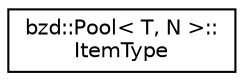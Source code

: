 digraph "Graphical Class Hierarchy"
{
  edge [fontname="Helvetica",fontsize="10",labelfontname="Helvetica",labelfontsize="10"];
  node [fontname="Helvetica",fontsize="10",shape=record];
  rankdir="LR";
  Node0 [label="bzd::Pool\< T, N \>::\lItemType",height=0.2,width=0.4,color="black", fillcolor="white", style="filled",URL="$structbzd_1_1Pool_1_1ItemType.html"];
}
